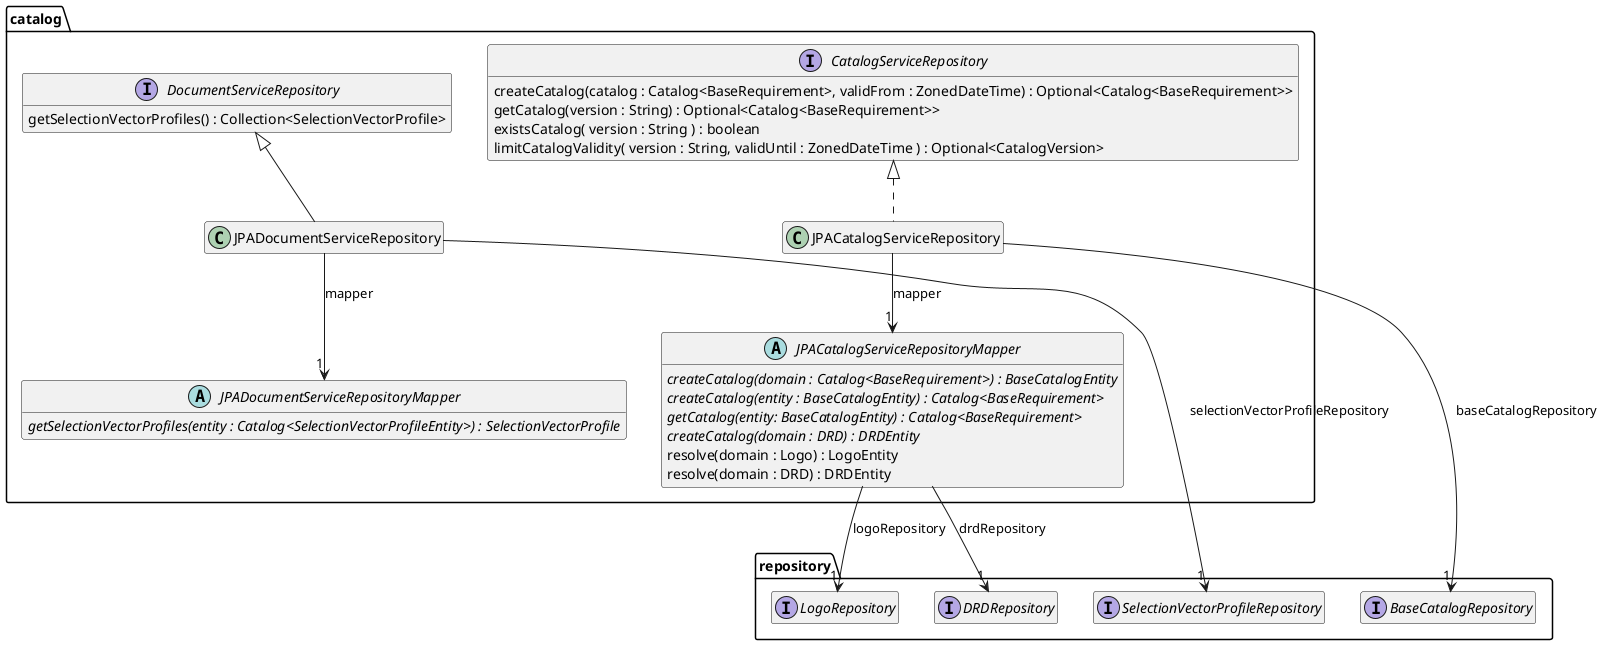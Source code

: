 @startuml Ebene3.png
hide empty members

package repository {
    interface BaseCatalogRepository
    interface LogoRepository
    interface DRDRepository
    interface SelectionVectorProfileRepository

}
package catalog {
    interface CatalogServiceRepository {
        createCatalog(catalog : Catalog<BaseRequirement>, validFrom : ZonedDateTime) : Optional<Catalog<BaseRequirement>>
        getCatalog(version : String) : Optional<Catalog<BaseRequirement>>
        existsCatalog( version : String ) : boolean
        limitCatalogValidity( version : String, validUntil : ZonedDateTime ) : Optional<CatalogVersion>
    }

    abstract JPACatalogServiceRepositoryMapper {
        {abstract} createCatalog(domain : Catalog<BaseRequirement>) : BaseCatalogEntity
        {abstract} createCatalog(entity : BaseCatalogEntity) : Catalog<BaseRequirement>
        {abstract} getCatalog(entity: BaseCatalogEntity) : Catalog<BaseRequirement>
        {abstract} createCatalog(domain : DRD) : DRDEntity
        resolve(domain : Logo) : LogoEntity
        resolve(domain : DRD) : DRDEntity
    }
    JPACatalogServiceRepositoryMapper --> "1" LogoRepository : logoRepository
    JPACatalogServiceRepositoryMapper --> "1" DRDRepository : drdRepository

    class JPACatalogServiceRepository {
    }

    CatalogServiceRepository <|.. JPACatalogServiceRepository
    JPACatalogServiceRepository --> "1" JPACatalogServiceRepositoryMapper : mapper
    JPACatalogServiceRepository --> "1" BaseCatalogRepository : baseCatalogRepository

    abstract JPADocumentServiceRepositoryMapper {
        {abstract} getSelectionVectorProfiles(entity : Catalog<SelectionVectorProfileEntity>) : SelectionVectorProfile
    }

    interface DocumentServiceRepository {
        getSelectionVectorProfiles() : Collection<SelectionVectorProfile>
    }

    class JPADocumentServiceRepository {
    }
    DocumentServiceRepository <|-- JPADocumentServiceRepository
    JPADocumentServiceRepository --> "1" JPADocumentServiceRepositoryMapper : mapper
    JPADocumentServiceRepository --> "1" SelectionVectorProfileRepository : selectionVectorProfileRepository
}

@enduml